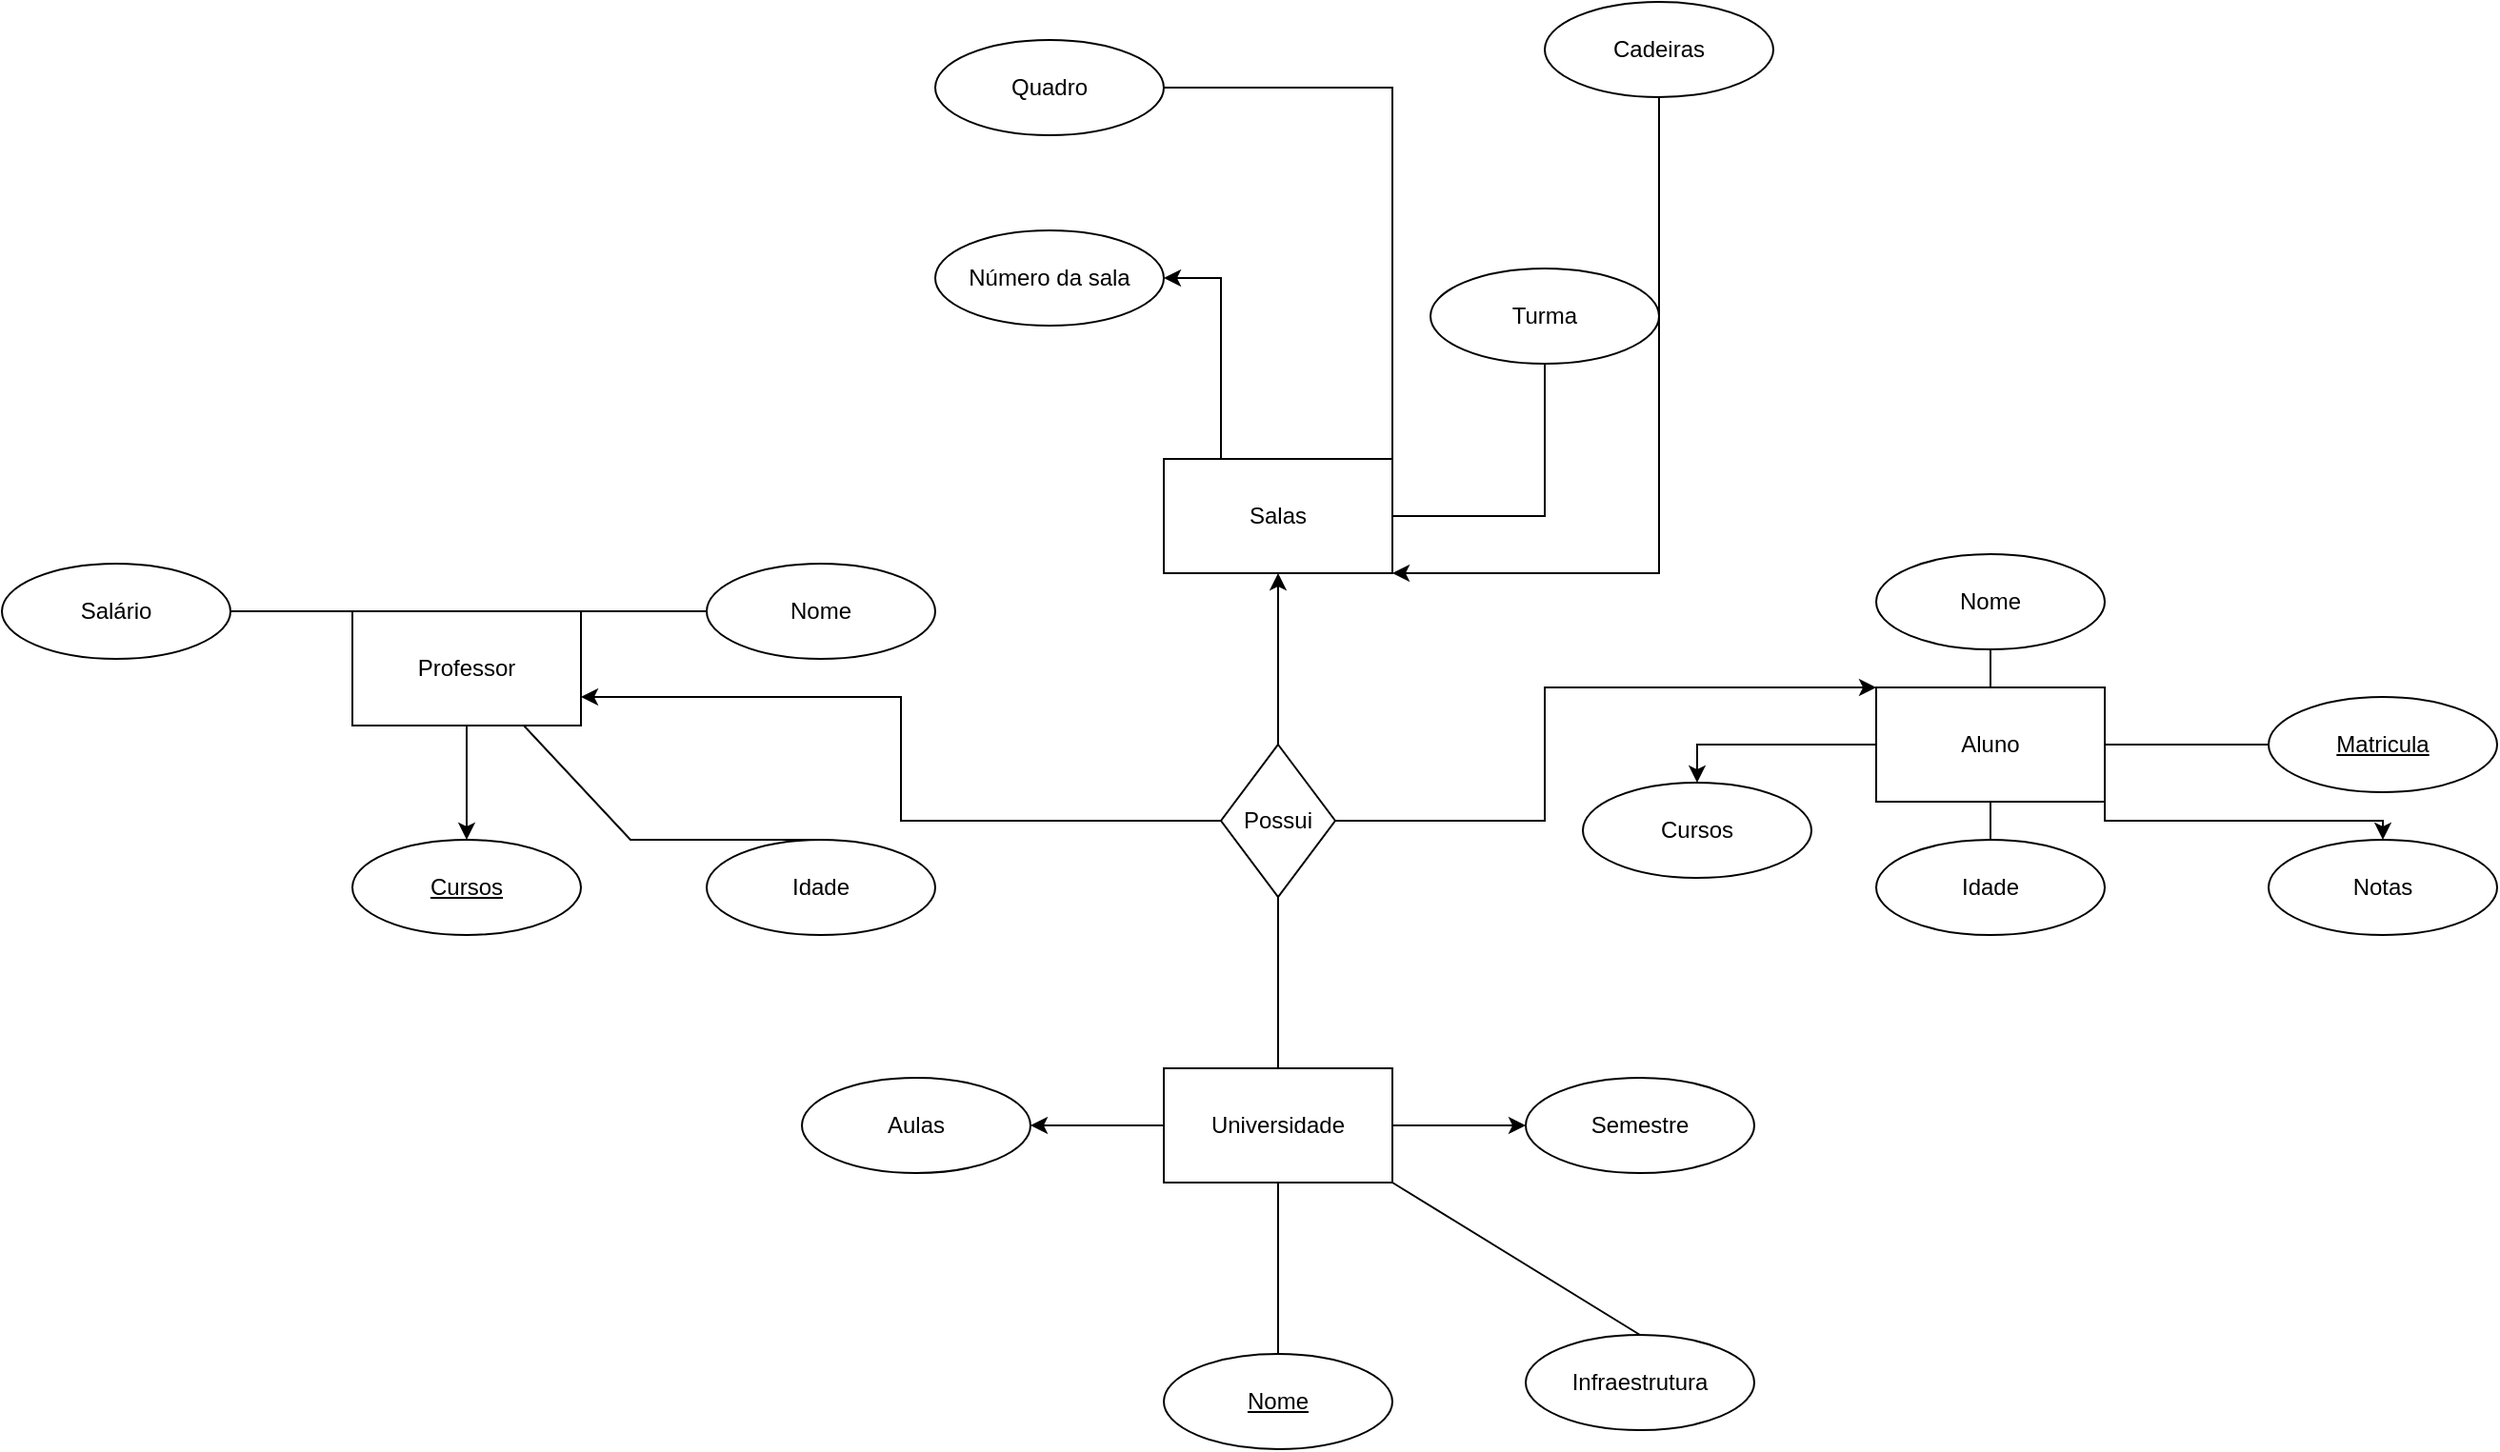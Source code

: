 <mxfile version="20.3.3" type="google"><diagram id="Gk6WtwUMqn1dEeShOx-d" name="Página-1"><mxGraphModel grid="1" page="1" gridSize="10" guides="1" tooltips="1" connect="1" arrows="1" fold="1" pageScale="1" pageWidth="827" pageHeight="1169" math="0" shadow="0"><root><mxCell id="0"/><mxCell id="1" parent="0"/><mxCell id="GhYUi62kDl4ppXCi_5rB-7" style="edgeStyle=orthogonalEdgeStyle;rounded=0;orthogonalLoop=1;jettySize=auto;html=1;exitX=0.5;exitY=1;exitDx=0;exitDy=0;entryX=0.5;entryY=0;entryDx=0;entryDy=0;" edge="1" parent="1" source="GhYUi62kDl4ppXCi_5rB-1" target="GhYUi62kDl4ppXCi_5rB-5"><mxGeometry relative="1" as="geometry"><Array as="points"><mxPoint x="474" y="170"/><mxPoint x="320" y="170"/></Array></mxGeometry></mxCell><mxCell id="GhYUi62kDl4ppXCi_5rB-18" style="edgeStyle=orthogonalEdgeStyle;rounded=0;orthogonalLoop=1;jettySize=auto;html=1;exitX=1;exitY=1;exitDx=0;exitDy=0;entryX=0.5;entryY=0;entryDx=0;entryDy=0;" edge="1" parent="1" source="GhYUi62kDl4ppXCi_5rB-1" target="GhYUi62kDl4ppXCi_5rB-9"><mxGeometry relative="1" as="geometry"><Array as="points"><mxPoint x="534" y="210"/><mxPoint x="680" y="210"/></Array></mxGeometry></mxCell><mxCell id="GhYUi62kDl4ppXCi_5rB-1" value="Aluno" style="rounded=0;whiteSpace=wrap;html=1;" vertex="1" parent="1"><mxGeometry x="414" y="140" width="120" height="60" as="geometry"/></mxCell><mxCell id="GhYUi62kDl4ppXCi_5rB-2" value="&lt;u&gt;Matricula&lt;/u&gt;" style="ellipse;whiteSpace=wrap;html=1;" vertex="1" parent="1"><mxGeometry x="620" y="145" width="120" height="50" as="geometry"/></mxCell><mxCell id="GhYUi62kDl4ppXCi_5rB-5" value="Cursos" style="ellipse;whiteSpace=wrap;html=1;" vertex="1" parent="1"><mxGeometry x="260" y="190" width="120" height="50" as="geometry"/></mxCell><mxCell id="GhYUi62kDl4ppXCi_5rB-8" value="" style="endArrow=none;html=1;rounded=0;exitX=1;exitY=0.5;exitDx=0;exitDy=0;entryX=0;entryY=0.5;entryDx=0;entryDy=0;" edge="1" parent="1" source="GhYUi62kDl4ppXCi_5rB-1" target="GhYUi62kDl4ppXCi_5rB-2"><mxGeometry width="50" height="50" relative="1" as="geometry"><mxPoint x="550" y="230" as="sourcePoint"/><mxPoint x="600" y="180" as="targetPoint"/></mxGeometry></mxCell><mxCell id="GhYUi62kDl4ppXCi_5rB-9" value="Notas" style="ellipse;whiteSpace=wrap;html=1;" vertex="1" parent="1"><mxGeometry x="620" y="220" width="120" height="50" as="geometry"/></mxCell><mxCell id="GhYUi62kDl4ppXCi_5rB-11" style="edgeStyle=orthogonalEdgeStyle;rounded=0;orthogonalLoop=1;jettySize=auto;html=1;exitX=0.5;exitY=1;exitDx=0;exitDy=0;entryX=0.5;entryY=0;entryDx=0;entryDy=0;" edge="1" parent="1" source="GhYUi62kDl4ppXCi_5rB-13" target="GhYUi62kDl4ppXCi_5rB-15"><mxGeometry relative="1" as="geometry"/></mxCell><mxCell id="GhYUi62kDl4ppXCi_5rB-13" value="Professor" style="rounded=0;whiteSpace=wrap;html=1;" vertex="1" parent="1"><mxGeometry x="-386" y="100" width="120" height="60" as="geometry"/></mxCell><mxCell id="GhYUi62kDl4ppXCi_5rB-14" value="Nome" style="ellipse;whiteSpace=wrap;html=1;" vertex="1" parent="1"><mxGeometry x="-200" y="75" width="120" height="50" as="geometry"/></mxCell><mxCell id="GhYUi62kDl4ppXCi_5rB-15" value="&lt;u&gt;Cursos&lt;/u&gt;" style="ellipse;whiteSpace=wrap;html=1;" vertex="1" parent="1"><mxGeometry x="-386" y="220" width="120" height="50" as="geometry"/></mxCell><mxCell id="GhYUi62kDl4ppXCi_5rB-16" value="" style="endArrow=none;html=1;rounded=0;exitX=1;exitY=0;exitDx=0;exitDy=0;entryX=0;entryY=0.5;entryDx=0;entryDy=0;" edge="1" parent="1" source="GhYUi62kDl4ppXCi_5rB-13" target="GhYUi62kDl4ppXCi_5rB-14"><mxGeometry width="50" height="50" relative="1" as="geometry"><mxPoint x="-250" y="190" as="sourcePoint"/><mxPoint x="-200" y="140" as="targetPoint"/></mxGeometry></mxCell><mxCell id="GhYUi62kDl4ppXCi_5rB-19" value="Nome" style="ellipse;whiteSpace=wrap;html=1;" vertex="1" parent="1"><mxGeometry x="414" y="70" width="120" height="50" as="geometry"/></mxCell><mxCell id="GhYUi62kDl4ppXCi_5rB-20" value="Idade" style="ellipse;whiteSpace=wrap;html=1;" vertex="1" parent="1"><mxGeometry x="414" y="220" width="120" height="50" as="geometry"/></mxCell><mxCell id="GhYUi62kDl4ppXCi_5rB-22" value="" style="endArrow=none;html=1;rounded=0;entryX=0.5;entryY=1;entryDx=0;entryDy=0;exitX=0.5;exitY=0;exitDx=0;exitDy=0;" edge="1" parent="1" source="GhYUi62kDl4ppXCi_5rB-20" target="GhYUi62kDl4ppXCi_5rB-1"><mxGeometry width="50" height="50" relative="1" as="geometry"><mxPoint x="460" y="250" as="sourcePoint"/><mxPoint x="510" y="200" as="targetPoint"/></mxGeometry></mxCell><mxCell id="GhYUi62kDl4ppXCi_5rB-23" value="" style="endArrow=none;html=1;rounded=0;entryX=0.5;entryY=1;entryDx=0;entryDy=0;exitX=0.5;exitY=0;exitDx=0;exitDy=0;" edge="1" parent="1" source="GhYUi62kDl4ppXCi_5rB-1" target="GhYUi62kDl4ppXCi_5rB-19"><mxGeometry width="50" height="50" relative="1" as="geometry"><mxPoint x="470" y="130" as="sourcePoint"/><mxPoint x="484" y="210" as="targetPoint"/></mxGeometry></mxCell><mxCell id="GhYUi62kDl4ppXCi_5rB-24" value="Idade" style="ellipse;whiteSpace=wrap;html=1;" vertex="1" parent="1"><mxGeometry x="-200" y="220" width="120" height="50" as="geometry"/></mxCell><mxCell id="GhYUi62kDl4ppXCi_5rB-25" value="Salário" style="ellipse;whiteSpace=wrap;html=1;" vertex="1" parent="1"><mxGeometry x="-570" y="75" width="120" height="50" as="geometry"/></mxCell><mxCell id="GhYUi62kDl4ppXCi_5rB-27" value="" style="endArrow=none;html=1;rounded=0;exitX=1;exitY=0.5;exitDx=0;exitDy=0;entryX=0;entryY=0;entryDx=0;entryDy=0;" edge="1" parent="1" source="GhYUi62kDl4ppXCi_5rB-25" target="GhYUi62kDl4ppXCi_5rB-13"><mxGeometry width="50" height="50" relative="1" as="geometry"><mxPoint x="-430" y="160" as="sourcePoint"/><mxPoint x="-380" y="110" as="targetPoint"/></mxGeometry></mxCell><mxCell id="GhYUi62kDl4ppXCi_5rB-28" value="" style="endArrow=none;html=1;rounded=0;entryX=0.5;entryY=0;entryDx=0;entryDy=0;exitX=0.75;exitY=1;exitDx=0;exitDy=0;" edge="1" parent="1" source="GhYUi62kDl4ppXCi_5rB-13" target="GhYUi62kDl4ppXCi_5rB-24"><mxGeometry width="50" height="50" relative="1" as="geometry"><mxPoint x="-240" y="220" as="sourcePoint"/><mxPoint x="-190" y="170" as="targetPoint"/><Array as="points"><mxPoint x="-240" y="220"/></Array></mxGeometry></mxCell><mxCell id="GhYUi62kDl4ppXCi_5rB-46" style="edgeStyle=orthogonalEdgeStyle;rounded=0;orthogonalLoop=1;jettySize=auto;html=1;exitX=0;exitY=0.5;exitDx=0;exitDy=0;entryX=1;entryY=0.5;entryDx=0;entryDy=0;" edge="1" parent="1" source="GhYUi62kDl4ppXCi_5rB-29" target="GhYUi62kDl4ppXCi_5rB-37"><mxGeometry relative="1" as="geometry"/></mxCell><mxCell id="GhYUi62kDl4ppXCi_5rB-47" style="edgeStyle=orthogonalEdgeStyle;rounded=0;orthogonalLoop=1;jettySize=auto;html=1;exitX=1;exitY=0.5;exitDx=0;exitDy=0;" edge="1" parent="1" source="GhYUi62kDl4ppXCi_5rB-29" target="GhYUi62kDl4ppXCi_5rB-35"><mxGeometry relative="1" as="geometry"/></mxCell><mxCell id="GhYUi62kDl4ppXCi_5rB-29" value="Universidade" style="rounded=0;whiteSpace=wrap;html=1;" vertex="1" parent="1"><mxGeometry x="40" y="340" width="120" height="60" as="geometry"/></mxCell><mxCell id="GhYUi62kDl4ppXCi_5rB-32" value="Infraestrutura" style="ellipse;whiteSpace=wrap;html=1;" vertex="1" parent="1"><mxGeometry x="230" y="480" width="120" height="50" as="geometry"/></mxCell><mxCell id="GhYUi62kDl4ppXCi_5rB-35" value="Semestre" style="ellipse;whiteSpace=wrap;html=1;" vertex="1" parent="1"><mxGeometry x="230" y="345" width="120" height="50" as="geometry"/></mxCell><mxCell id="GhYUi62kDl4ppXCi_5rB-37" value="Aulas" style="ellipse;whiteSpace=wrap;html=1;" vertex="1" parent="1"><mxGeometry x="-150" y="345" width="120" height="50" as="geometry"/></mxCell><mxCell id="GhYUi62kDl4ppXCi_5rB-42" style="edgeStyle=orthogonalEdgeStyle;rounded=0;orthogonalLoop=1;jettySize=auto;html=1;exitX=1;exitY=0.5;exitDx=0;exitDy=0;entryX=0;entryY=0;entryDx=0;entryDy=0;" edge="1" parent="1" source="GhYUi62kDl4ppXCi_5rB-38" target="GhYUi62kDl4ppXCi_5rB-1"><mxGeometry relative="1" as="geometry"><Array as="points"><mxPoint x="240" y="210"/><mxPoint x="240" y="140"/></Array></mxGeometry></mxCell><mxCell id="GhYUi62kDl4ppXCi_5rB-48" style="edgeStyle=orthogonalEdgeStyle;rounded=0;orthogonalLoop=1;jettySize=auto;html=1;exitX=0;exitY=0.5;exitDx=0;exitDy=0;entryX=1;entryY=0.75;entryDx=0;entryDy=0;" edge="1" parent="1" source="GhYUi62kDl4ppXCi_5rB-38" target="GhYUi62kDl4ppXCi_5rB-13"><mxGeometry relative="1" as="geometry"/></mxCell><mxCell id="GhYUi62kDl4ppXCi_5rB-50" style="edgeStyle=orthogonalEdgeStyle;rounded=0;orthogonalLoop=1;jettySize=auto;html=1;exitX=0.5;exitY=0;exitDx=0;exitDy=0;entryX=0.5;entryY=1;entryDx=0;entryDy=0;" edge="1" parent="1" source="GhYUi62kDl4ppXCi_5rB-38" target="GhYUi62kDl4ppXCi_5rB-49"><mxGeometry relative="1" as="geometry"/></mxCell><mxCell id="GhYUi62kDl4ppXCi_5rB-38" value="Possui" style="rhombus;whiteSpace=wrap;html=1;" vertex="1" parent="1"><mxGeometry x="70" y="170" width="60" height="80" as="geometry"/></mxCell><mxCell id="GhYUi62kDl4ppXCi_5rB-39" value="&lt;u&gt;Nome&lt;/u&gt;" style="ellipse;whiteSpace=wrap;html=1;" vertex="1" parent="1"><mxGeometry x="40" y="490" width="120" height="50" as="geometry"/></mxCell><mxCell id="GhYUi62kDl4ppXCi_5rB-43" value="" style="endArrow=none;html=1;rounded=0;entryX=0.5;entryY=1;entryDx=0;entryDy=0;exitX=0.5;exitY=0;exitDx=0;exitDy=0;" edge="1" parent="1" source="GhYUi62kDl4ppXCi_5rB-29" target="GhYUi62kDl4ppXCi_5rB-38"><mxGeometry width="50" height="50" relative="1" as="geometry"><mxPoint x="70" y="320" as="sourcePoint"/><mxPoint x="120" y="270" as="targetPoint"/></mxGeometry></mxCell><mxCell id="GhYUi62kDl4ppXCi_5rB-44" value="" style="endArrow=none;html=1;rounded=0;entryX=0.5;entryY=1;entryDx=0;entryDy=0;exitX=0.5;exitY=0;exitDx=0;exitDy=0;" edge="1" parent="1" source="GhYUi62kDl4ppXCi_5rB-39" target="GhYUi62kDl4ppXCi_5rB-29"><mxGeometry width="50" height="50" relative="1" as="geometry"><mxPoint x="110" y="350" as="sourcePoint"/><mxPoint x="110" y="260" as="targetPoint"/></mxGeometry></mxCell><mxCell id="GhYUi62kDl4ppXCi_5rB-45" value="" style="endArrow=none;html=1;rounded=0;entryX=0.5;entryY=0;entryDx=0;entryDy=0;exitX=1;exitY=1;exitDx=0;exitDy=0;" edge="1" parent="1" source="GhYUi62kDl4ppXCi_5rB-29" target="GhYUi62kDl4ppXCi_5rB-32"><mxGeometry width="50" height="50" relative="1" as="geometry"><mxPoint x="180" y="480" as="sourcePoint"/><mxPoint x="230" y="430" as="targetPoint"/></mxGeometry></mxCell><mxCell id="GhYUi62kDl4ppXCi_5rB-55" style="edgeStyle=orthogonalEdgeStyle;rounded=0;orthogonalLoop=1;jettySize=auto;html=1;exitX=0.25;exitY=0;exitDx=0;exitDy=0;entryX=1;entryY=0.5;entryDx=0;entryDy=0;" edge="1" parent="1" source="GhYUi62kDl4ppXCi_5rB-49" target="GhYUi62kDl4ppXCi_5rB-51"><mxGeometry relative="1" as="geometry"/></mxCell><mxCell id="GhYUi62kDl4ppXCi_5rB-49" value="Salas" style="rounded=0;whiteSpace=wrap;html=1;" vertex="1" parent="1"><mxGeometry x="40" y="20" width="120" height="60" as="geometry"/></mxCell><mxCell id="GhYUi62kDl4ppXCi_5rB-51" value="Número da sala" style="ellipse;whiteSpace=wrap;html=1;" vertex="1" parent="1"><mxGeometry x="-80" y="-100" width="120" height="50" as="geometry"/></mxCell><mxCell id="GhYUi62kDl4ppXCi_5rB-52" value="Turma" style="ellipse;whiteSpace=wrap;html=1;" vertex="1" parent="1"><mxGeometry x="180" y="-80" width="120" height="50" as="geometry"/></mxCell><mxCell id="GhYUi62kDl4ppXCi_5rB-53" value="Quadro" style="ellipse;whiteSpace=wrap;html=1;" vertex="1" parent="1"><mxGeometry x="-80" y="-200" width="120" height="50" as="geometry"/></mxCell><mxCell id="GhYUi62kDl4ppXCi_5rB-57" style="edgeStyle=orthogonalEdgeStyle;rounded=0;orthogonalLoop=1;jettySize=auto;html=1;exitX=0.5;exitY=1;exitDx=0;exitDy=0;entryX=1;entryY=1;entryDx=0;entryDy=0;" edge="1" parent="1" source="GhYUi62kDl4ppXCi_5rB-54" target="GhYUi62kDl4ppXCi_5rB-49"><mxGeometry relative="1" as="geometry"><Array as="points"><mxPoint x="300" y="80"/></Array></mxGeometry></mxCell><mxCell id="GhYUi62kDl4ppXCi_5rB-54" value="Cadeiras" style="ellipse;whiteSpace=wrap;html=1;" vertex="1" parent="1"><mxGeometry x="240" y="-220" width="120" height="50" as="geometry"/></mxCell><mxCell id="GhYUi62kDl4ppXCi_5rB-56" value="" style="endArrow=none;html=1;rounded=0;exitX=1;exitY=0.5;exitDx=0;exitDy=0;entryX=0.5;entryY=1;entryDx=0;entryDy=0;" edge="1" parent="1" source="GhYUi62kDl4ppXCi_5rB-49" target="GhYUi62kDl4ppXCi_5rB-52"><mxGeometry width="50" height="50" relative="1" as="geometry"><mxPoint x="190" y="70" as="sourcePoint"/><mxPoint x="240" y="20" as="targetPoint"/><Array as="points"><mxPoint x="240" y="50"/></Array></mxGeometry></mxCell><mxCell id="GhYUi62kDl4ppXCi_5rB-58" value="" style="endArrow=none;html=1;rounded=0;entryX=1;entryY=0.5;entryDx=0;entryDy=0;exitX=1;exitY=0;exitDx=0;exitDy=0;" edge="1" parent="1" source="GhYUi62kDl4ppXCi_5rB-49" target="GhYUi62kDl4ppXCi_5rB-53"><mxGeometry width="50" height="50" relative="1" as="geometry"><mxPoint x="100" y="-100" as="sourcePoint"/><mxPoint x="150" y="-150" as="targetPoint"/><Array as="points"><mxPoint x="160" y="-175"/></Array></mxGeometry></mxCell></root></mxGraphModel></diagram></mxfile>